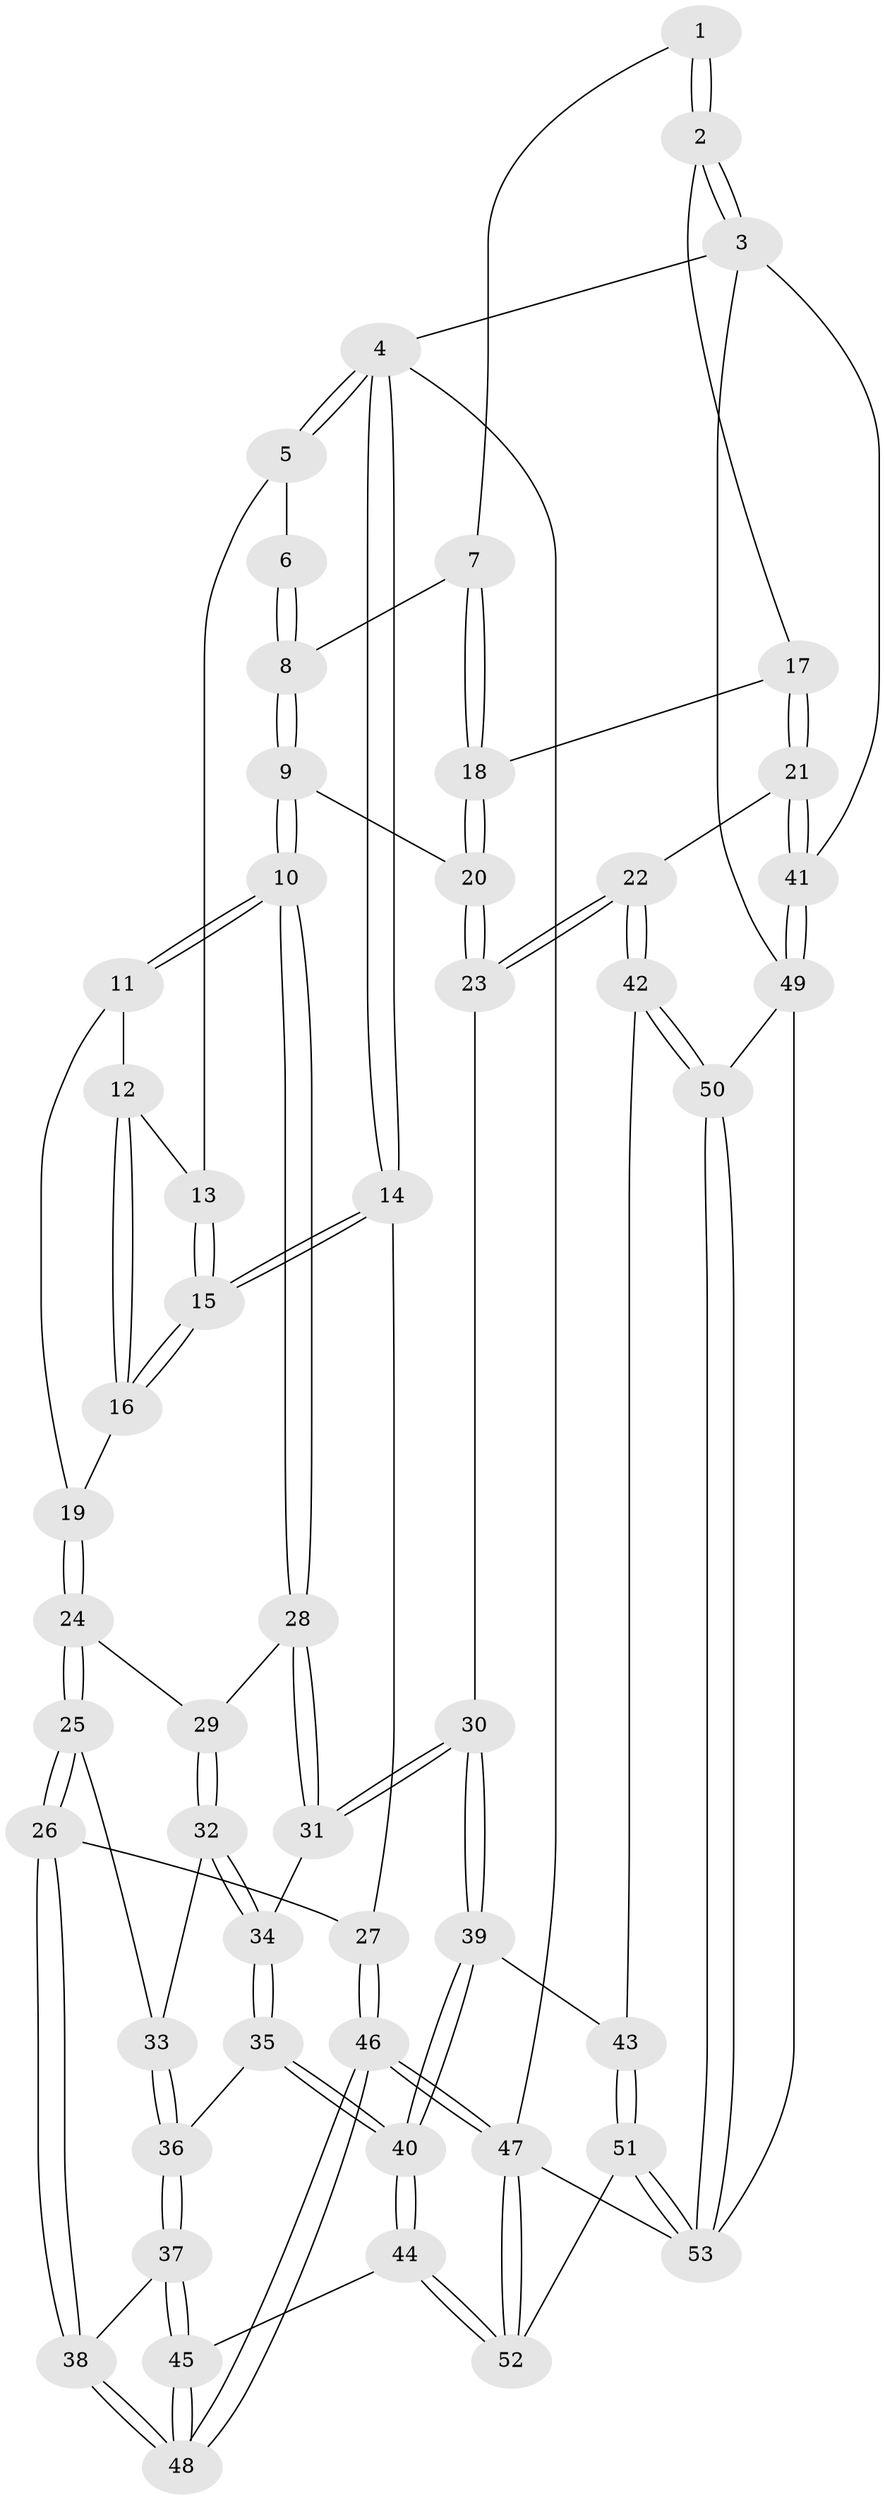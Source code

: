 // Generated by graph-tools (version 1.1) at 2025/16/03/09/25 04:16:49]
// undirected, 53 vertices, 129 edges
graph export_dot {
graph [start="1"]
  node [color=gray90,style=filled];
  1 [pos="+0.7752286473317707+0"];
  2 [pos="+1+0"];
  3 [pos="+1+0"];
  4 [pos="+0+0"];
  5 [pos="+0.2524277033032002+0"];
  6 [pos="+0.3289464894619497+0"];
  7 [pos="+0.7274239493898563+0.002420157977252308"];
  8 [pos="+0.4892160628189726+0.1399573254887105"];
  9 [pos="+0.482762338378425+0.16284970089830253"];
  10 [pos="+0.35945602343463+0.2675424358256575"];
  11 [pos="+0.2696199159760627+0.11938980715440478"];
  12 [pos="+0.21683142435105277+0"];
  13 [pos="+0.23148655953939393+0"];
  14 [pos="+0+0.2244117846501417"];
  15 [pos="+0+0.22405659888527393"];
  16 [pos="+0.009184833528003589+0.2275416301303487"];
  17 [pos="+0.8753245742536739+0.1987195545416582"];
  18 [pos="+0.766198611493969+0.1407226363705979"];
  19 [pos="+0.07973493544337101+0.27041078984913614"];
  20 [pos="+0.6641141103584125+0.2897421584841748"];
  21 [pos="+1+0.4570760615668671"];
  22 [pos="+1+0.4851397802659192"];
  23 [pos="+0.6626549458746465+0.3849548994761419"];
  24 [pos="+0.15041925216104635+0.327113760534692"];
  25 [pos="+0.11970960881833954+0.4701682461880816"];
  26 [pos="+0.09475857762139178+0.5066911913589259"];
  27 [pos="+0+0.4661250942678227"];
  28 [pos="+0.35078168644977675+0.29906665304036245"];
  29 [pos="+0.2726491577903321+0.31694678715048585"];
  30 [pos="+0.5694304057153904+0.45819663699559593"];
  31 [pos="+0.4054778140251293+0.38552512161319974"];
  32 [pos="+0.23569610709833455+0.48546865504898434"];
  33 [pos="+0.22874549425491328+0.4892757328379571"];
  34 [pos="+0.3465896154377228+0.48742261768472955"];
  35 [pos="+0.33950391055512236+0.5254959365241141"];
  36 [pos="+0.24981363777974946+0.5878650194236695"];
  37 [pos="+0.21318275983886914+0.6420709718611336"];
  38 [pos="+0.140973996068398+0.6505789166815082"];
  39 [pos="+0.5744054204243836+0.6538090110025183"];
  40 [pos="+0.4622774763696395+0.7277550362091831"];
  41 [pos="+1+0.45691915674381917"];
  42 [pos="+0.8446935112558253+0.6687792288476554"];
  43 [pos="+0.6488709071958194+0.6817858319304421"];
  44 [pos="+0.43430523009419075+0.7616287361111405"];
  45 [pos="+0.4278823565327615+0.7608547911212915"];
  46 [pos="+0+1"];
  47 [pos="+0+1"];
  48 [pos="+0+0.9476623249256755"];
  49 [pos="+1+0.7733274408977627"];
  50 [pos="+0.872579992002248+0.829489129542802"];
  51 [pos="+0.7462188488525969+1"];
  52 [pos="+0.47764662767356875+1"];
  53 [pos="+0.8109848808545266+1"];
  1 -- 2;
  1 -- 2;
  1 -- 7;
  2 -- 3;
  2 -- 3;
  2 -- 17;
  3 -- 4;
  3 -- 41;
  3 -- 49;
  4 -- 5;
  4 -- 5;
  4 -- 14;
  4 -- 14;
  4 -- 47;
  5 -- 6;
  5 -- 13;
  6 -- 8;
  6 -- 8;
  7 -- 8;
  7 -- 18;
  7 -- 18;
  8 -- 9;
  8 -- 9;
  9 -- 10;
  9 -- 10;
  9 -- 20;
  10 -- 11;
  10 -- 11;
  10 -- 28;
  10 -- 28;
  11 -- 12;
  11 -- 19;
  12 -- 13;
  12 -- 16;
  12 -- 16;
  13 -- 15;
  13 -- 15;
  14 -- 15;
  14 -- 15;
  14 -- 27;
  15 -- 16;
  15 -- 16;
  16 -- 19;
  17 -- 18;
  17 -- 21;
  17 -- 21;
  18 -- 20;
  18 -- 20;
  19 -- 24;
  19 -- 24;
  20 -- 23;
  20 -- 23;
  21 -- 22;
  21 -- 41;
  21 -- 41;
  22 -- 23;
  22 -- 23;
  22 -- 42;
  22 -- 42;
  23 -- 30;
  24 -- 25;
  24 -- 25;
  24 -- 29;
  25 -- 26;
  25 -- 26;
  25 -- 33;
  26 -- 27;
  26 -- 38;
  26 -- 38;
  27 -- 46;
  27 -- 46;
  28 -- 29;
  28 -- 31;
  28 -- 31;
  29 -- 32;
  29 -- 32;
  30 -- 31;
  30 -- 31;
  30 -- 39;
  30 -- 39;
  31 -- 34;
  32 -- 33;
  32 -- 34;
  32 -- 34;
  33 -- 36;
  33 -- 36;
  34 -- 35;
  34 -- 35;
  35 -- 36;
  35 -- 40;
  35 -- 40;
  36 -- 37;
  36 -- 37;
  37 -- 38;
  37 -- 45;
  37 -- 45;
  38 -- 48;
  38 -- 48;
  39 -- 40;
  39 -- 40;
  39 -- 43;
  40 -- 44;
  40 -- 44;
  41 -- 49;
  41 -- 49;
  42 -- 43;
  42 -- 50;
  42 -- 50;
  43 -- 51;
  43 -- 51;
  44 -- 45;
  44 -- 52;
  44 -- 52;
  45 -- 48;
  45 -- 48;
  46 -- 47;
  46 -- 47;
  46 -- 48;
  46 -- 48;
  47 -- 52;
  47 -- 52;
  47 -- 53;
  49 -- 50;
  49 -- 53;
  50 -- 53;
  50 -- 53;
  51 -- 52;
  51 -- 53;
  51 -- 53;
}
